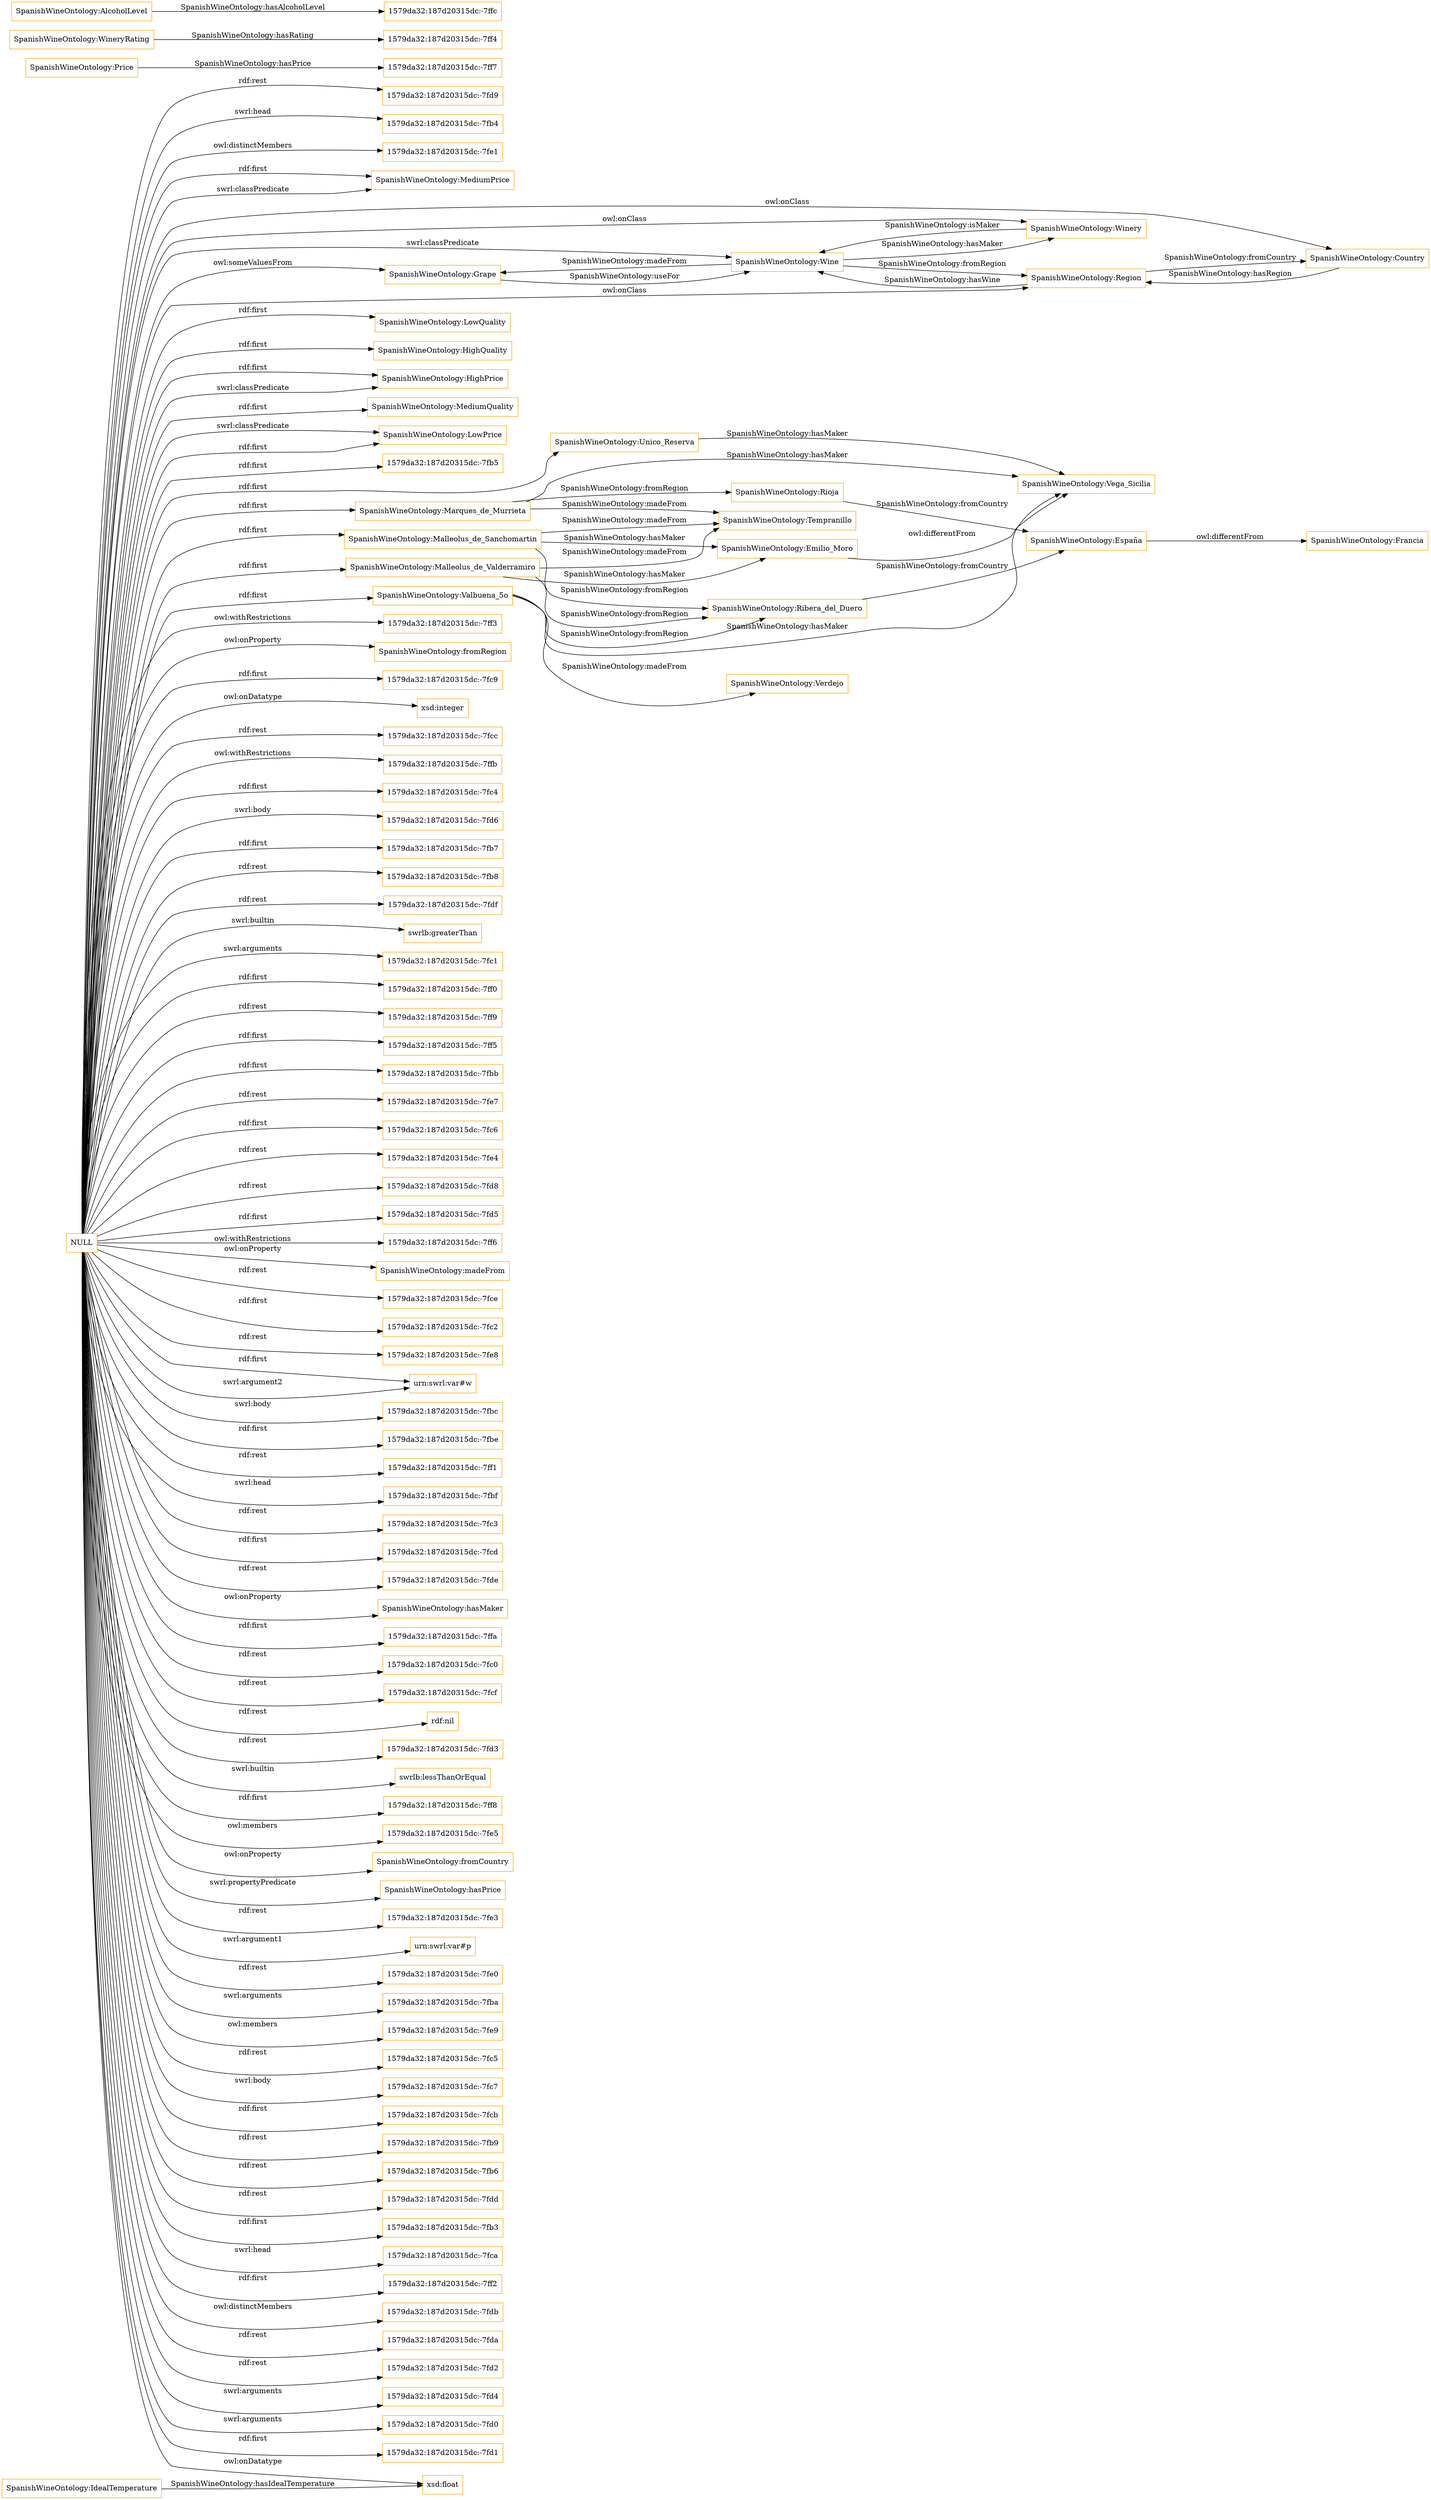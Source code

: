 digraph ar2dtool_diagram { 
rankdir=LR;
size="1501"
node [shape = rectangle, color="orange"]; "SpanishWineOntology:MediumPrice" "SpanishWineOntology:Grape" "SpanishWineOntology:Price" "SpanishWineOntology:IdealTemperature" "SpanishWineOntology:LowQuality" "SpanishWineOntology:WineryRating" "SpanishWineOntology:HighQuality" "SpanishWineOntology:Region" "SpanishWineOntology:HighPrice" "SpanishWineOntology:Wine" "SpanishWineOntology:MediumQuality" "SpanishWineOntology:Winery" "SpanishWineOntology:LowPrice" "SpanishWineOntology:AlcoholLevel" "SpanishWineOntology:Country" ; /*classes style*/
	"NULL" -> "SpanishWineOntology:LowPrice" [ label = "swrl:classPredicate" ];
	"NULL" -> "1579da32:187d20315dc:-7fb5" [ label = "rdf:first" ];
	"NULL" -> "SpanishWineOntology:Malleolus_de_Sanchomartin" [ label = "rdf:first" ];
	"NULL" -> "1579da32:187d20315dc:-7ff3" [ label = "owl:withRestrictions" ];
	"NULL" -> "SpanishWineOntology:fromRegion" [ label = "owl:onProperty" ];
	"NULL" -> "1579da32:187d20315dc:-7fc9" [ label = "rdf:first" ];
	"NULL" -> "SpanishWineOntology:LowPrice" [ label = "rdf:first" ];
	"NULL" -> "xsd:integer" [ label = "owl:onDatatype" ];
	"NULL" -> "1579da32:187d20315dc:-7fcc" [ label = "rdf:rest" ];
	"NULL" -> "1579da32:187d20315dc:-7ffb" [ label = "owl:withRestrictions" ];
	"NULL" -> "1579da32:187d20315dc:-7fc4" [ label = "rdf:first" ];
	"NULL" -> "1579da32:187d20315dc:-7fd6" [ label = "swrl:body" ];
	"NULL" -> "1579da32:187d20315dc:-7fb7" [ label = "rdf:first" ];
	"NULL" -> "1579da32:187d20315dc:-7fb8" [ label = "rdf:rest" ];
	"NULL" -> "1579da32:187d20315dc:-7fdf" [ label = "rdf:rest" ];
	"NULL" -> "swrlb:greaterThan" [ label = "swrl:builtin" ];
	"NULL" -> "SpanishWineOntology:Grape" [ label = "owl:someValuesFrom" ];
	"NULL" -> "1579da32:187d20315dc:-7fc1" [ label = "swrl:arguments" ];
	"NULL" -> "1579da32:187d20315dc:-7ff0" [ label = "rdf:first" ];
	"NULL" -> "1579da32:187d20315dc:-7ff9" [ label = "rdf:rest" ];
	"NULL" -> "1579da32:187d20315dc:-7ff5" [ label = "rdf:first" ];
	"NULL" -> "1579da32:187d20315dc:-7fbb" [ label = "rdf:first" ];
	"NULL" -> "SpanishWineOntology:Wine" [ label = "swrl:classPredicate" ];
	"NULL" -> "1579da32:187d20315dc:-7fe7" [ label = "rdf:rest" ];
	"NULL" -> "1579da32:187d20315dc:-7fc6" [ label = "rdf:first" ];
	"NULL" -> "SpanishWineOntology:Region" [ label = "owl:onClass" ];
	"NULL" -> "1579da32:187d20315dc:-7fe4" [ label = "rdf:rest" ];
	"NULL" -> "1579da32:187d20315dc:-7fd8" [ label = "rdf:rest" ];
	"NULL" -> "1579da32:187d20315dc:-7fd5" [ label = "rdf:first" ];
	"NULL" -> "1579da32:187d20315dc:-7ff6" [ label = "owl:withRestrictions" ];
	"NULL" -> "SpanishWineOntology:madeFrom" [ label = "owl:onProperty" ];
	"NULL" -> "1579da32:187d20315dc:-7fce" [ label = "rdf:rest" ];
	"NULL" -> "1579da32:187d20315dc:-7fc2" [ label = "rdf:first" ];
	"NULL" -> "1579da32:187d20315dc:-7fe8" [ label = "rdf:rest" ];
	"NULL" -> "SpanishWineOntology:Country" [ label = "owl:onClass" ];
	"NULL" -> "SpanishWineOntology:Winery" [ label = "owl:onClass" ];
	"NULL" -> "urn:swrl:var#w" [ label = "rdf:first" ];
	"NULL" -> "xsd:float" [ label = "owl:onDatatype" ];
	"NULL" -> "1579da32:187d20315dc:-7fbc" [ label = "swrl:body" ];
	"NULL" -> "1579da32:187d20315dc:-7fbe" [ label = "rdf:first" ];
	"NULL" -> "1579da32:187d20315dc:-7ff1" [ label = "rdf:rest" ];
	"NULL" -> "SpanishWineOntology:Marques_de_Murrieta" [ label = "rdf:first" ];
	"NULL" -> "1579da32:187d20315dc:-7fbf" [ label = "swrl:head" ];
	"NULL" -> "1579da32:187d20315dc:-7fc3" [ label = "rdf:rest" ];
	"NULL" -> "1579da32:187d20315dc:-7fcd" [ label = "rdf:first" ];
	"NULL" -> "1579da32:187d20315dc:-7fde" [ label = "rdf:rest" ];
	"NULL" -> "SpanishWineOntology:LowQuality" [ label = "rdf:first" ];
	"NULL" -> "urn:swrl:var#w" [ label = "swrl:argument2" ];
	"NULL" -> "SpanishWineOntology:hasMaker" [ label = "owl:onProperty" ];
	"NULL" -> "1579da32:187d20315dc:-7ffa" [ label = "rdf:first" ];
	"NULL" -> "1579da32:187d20315dc:-7fc0" [ label = "rdf:rest" ];
	"NULL" -> "1579da32:187d20315dc:-7fcf" [ label = "rdf:rest" ];
	"NULL" -> "rdf:nil" [ label = "rdf:rest" ];
	"NULL" -> "SpanishWineOntology:MediumPrice" [ label = "rdf:first" ];
	"NULL" -> "SpanishWineOntology:Malleolus_de_Valderramiro" [ label = "rdf:first" ];
	"NULL" -> "1579da32:187d20315dc:-7fd3" [ label = "rdf:rest" ];
	"NULL" -> "swrlb:lessThanOrEqual" [ label = "swrl:builtin" ];
	"NULL" -> "1579da32:187d20315dc:-7ff8" [ label = "rdf:first" ];
	"NULL" -> "1579da32:187d20315dc:-7fe5" [ label = "owl:members" ];
	"NULL" -> "SpanishWineOntology:fromCountry" [ label = "owl:onProperty" ];
	"NULL" -> "SpanishWineOntology:hasPrice" [ label = "swrl:propertyPredicate" ];
	"NULL" -> "1579da32:187d20315dc:-7fe3" [ label = "rdf:rest" ];
	"NULL" -> "urn:swrl:var#p" [ label = "swrl:argument1" ];
	"NULL" -> "1579da32:187d20315dc:-7fe0" [ label = "rdf:rest" ];
	"NULL" -> "1579da32:187d20315dc:-7fba" [ label = "swrl:arguments" ];
	"NULL" -> "1579da32:187d20315dc:-7fe9" [ label = "owl:members" ];
	"NULL" -> "SpanishWineOntology:Unico_Reserva" [ label = "rdf:first" ];
	"NULL" -> "1579da32:187d20315dc:-7fc5" [ label = "rdf:rest" ];
	"NULL" -> "1579da32:187d20315dc:-7fc7" [ label = "swrl:body" ];
	"NULL" -> "1579da32:187d20315dc:-7fcb" [ label = "rdf:first" ];
	"NULL" -> "1579da32:187d20315dc:-7fb9" [ label = "rdf:rest" ];
	"NULL" -> "1579da32:187d20315dc:-7fb6" [ label = "rdf:rest" ];
	"NULL" -> "SpanishWineOntology:HighQuality" [ label = "rdf:first" ];
	"NULL" -> "1579da32:187d20315dc:-7fdd" [ label = "rdf:rest" ];
	"NULL" -> "1579da32:187d20315dc:-7fb3" [ label = "rdf:first" ];
	"NULL" -> "1579da32:187d20315dc:-7fca" [ label = "swrl:head" ];
	"NULL" -> "1579da32:187d20315dc:-7ff2" [ label = "rdf:first" ];
	"NULL" -> "1579da32:187d20315dc:-7fdb" [ label = "owl:distinctMembers" ];
	"NULL" -> "1579da32:187d20315dc:-7fda" [ label = "rdf:rest" ];
	"NULL" -> "1579da32:187d20315dc:-7fd2" [ label = "rdf:rest" ];
	"NULL" -> "SpanishWineOntology:MediumPrice" [ label = "swrl:classPredicate" ];
	"NULL" -> "1579da32:187d20315dc:-7fd4" [ label = "swrl:arguments" ];
	"NULL" -> "SpanishWineOntology:MediumQuality" [ label = "rdf:first" ];
	"NULL" -> "1579da32:187d20315dc:-7fd0" [ label = "swrl:arguments" ];
	"NULL" -> "SpanishWineOntology:HighPrice" [ label = "rdf:first" ];
	"NULL" -> "1579da32:187d20315dc:-7fd1" [ label = "rdf:first" ];
	"NULL" -> "1579da32:187d20315dc:-7fd9" [ label = "rdf:rest" ];
	"NULL" -> "SpanishWineOntology:HighPrice" [ label = "swrl:classPredicate" ];
	"NULL" -> "SpanishWineOntology:Valbuena_5o" [ label = "rdf:first" ];
	"NULL" -> "1579da32:187d20315dc:-7fb4" [ label = "swrl:head" ];
	"NULL" -> "1579da32:187d20315dc:-7fe1" [ label = "owl:distinctMembers" ];
	"SpanishWineOntology:Marques_de_Murrieta" -> "SpanishWineOntology:Tempranillo" [ label = "SpanishWineOntology:madeFrom" ];
	"SpanishWineOntology:Marques_de_Murrieta" -> "SpanishWineOntology:Vega_Sicilia" [ label = "SpanishWineOntology:hasMaker" ];
	"SpanishWineOntology:Marques_de_Murrieta" -> "SpanishWineOntology:Rioja" [ label = "SpanishWineOntology:fromRegion" ];
	"SpanishWineOntology:Emilio_Moro" -> "SpanishWineOntology:Vega_Sicilia" [ label = "owl:differentFrom" ];
	"SpanishWineOntology:Malleolus_de_Sanchomartin" -> "SpanishWineOntology:Tempranillo" [ label = "SpanishWineOntology:madeFrom" ];
	"SpanishWineOntology:Malleolus_de_Sanchomartin" -> "SpanishWineOntology:Emilio_Moro" [ label = "SpanishWineOntology:hasMaker" ];
	"SpanishWineOntology:Malleolus_de_Sanchomartin" -> "SpanishWineOntology:Ribera_del_Duero" [ label = "SpanishWineOntology:fromRegion" ];
	"SpanishWineOntology:Ribera_del_Duero" -> "SpanishWineOntology:España" [ label = "SpanishWineOntology:fromCountry" ];
	"SpanishWineOntology:Rioja" -> "SpanishWineOntology:España" [ label = "SpanishWineOntology:fromCountry" ];
	"SpanishWineOntology:Malleolus_de_Valderramiro" -> "SpanishWineOntology:Tempranillo" [ label = "SpanishWineOntology:madeFrom" ];
	"SpanishWineOntology:Malleolus_de_Valderramiro" -> "SpanishWineOntology:Emilio_Moro" [ label = "SpanishWineOntology:hasMaker" ];
	"SpanishWineOntology:Malleolus_de_Valderramiro" -> "SpanishWineOntology:Ribera_del_Duero" [ label = "SpanishWineOntology:fromRegion" ];
	"SpanishWineOntology:España" -> "SpanishWineOntology:Francia" [ label = "owl:differentFrom" ];
	"SpanishWineOntology:Unico_Reserva" -> "SpanishWineOntology:Vega_Sicilia" [ label = "SpanishWineOntology:hasMaker" ];
	"SpanishWineOntology:Valbuena_5o" -> "SpanishWineOntology:Verdejo" [ label = "SpanishWineOntology:madeFrom" ];
	"SpanishWineOntology:Valbuena_5o" -> "SpanishWineOntology:Vega_Sicilia" [ label = "SpanishWineOntology:hasMaker" ];
	"SpanishWineOntology:Valbuena_5o" -> "SpanishWineOntology:Ribera_del_Duero" [ label = "SpanishWineOntology:fromRegion" ];
	"SpanishWineOntology:Wine" -> "SpanishWineOntology:Winery" [ label = "SpanishWineOntology:hasMaker" ];
	"SpanishWineOntology:Country" -> "SpanishWineOntology:Region" [ label = "SpanishWineOntology:hasRegion" ];
	"SpanishWineOntology:Wine" -> "SpanishWineOntology:Grape" [ label = "SpanishWineOntology:madeFrom" ];
	"SpanishWineOntology:Price" -> "1579da32:187d20315dc:-7ff7" [ label = "SpanishWineOntology:hasPrice" ];
	"SpanishWineOntology:Region" -> "SpanishWineOntology:Country" [ label = "SpanishWineOntology:fromCountry" ];
	"SpanishWineOntology:AlcoholLevel" -> "1579da32:187d20315dc:-7ffc" [ label = "SpanishWineOntology:hasAlcoholLevel" ];
	"SpanishWineOntology:Wine" -> "SpanishWineOntology:Region" [ label = "SpanishWineOntology:fromRegion" ];
	"SpanishWineOntology:Grape" -> "SpanishWineOntology:Wine" [ label = "SpanishWineOntology:useFor" ];
	"SpanishWineOntology:WineryRating" -> "1579da32:187d20315dc:-7ff4" [ label = "SpanishWineOntology:hasRating" ];
	"SpanishWineOntology:Winery" -> "SpanishWineOntology:Wine" [ label = "SpanishWineOntology:isMaker" ];
	"SpanishWineOntology:IdealTemperature" -> "xsd:float" [ label = "SpanishWineOntology:hasIdealTemperature" ];
	"SpanishWineOntology:Region" -> "SpanishWineOntology:Wine" [ label = "SpanishWineOntology:hasWine" ];

}

